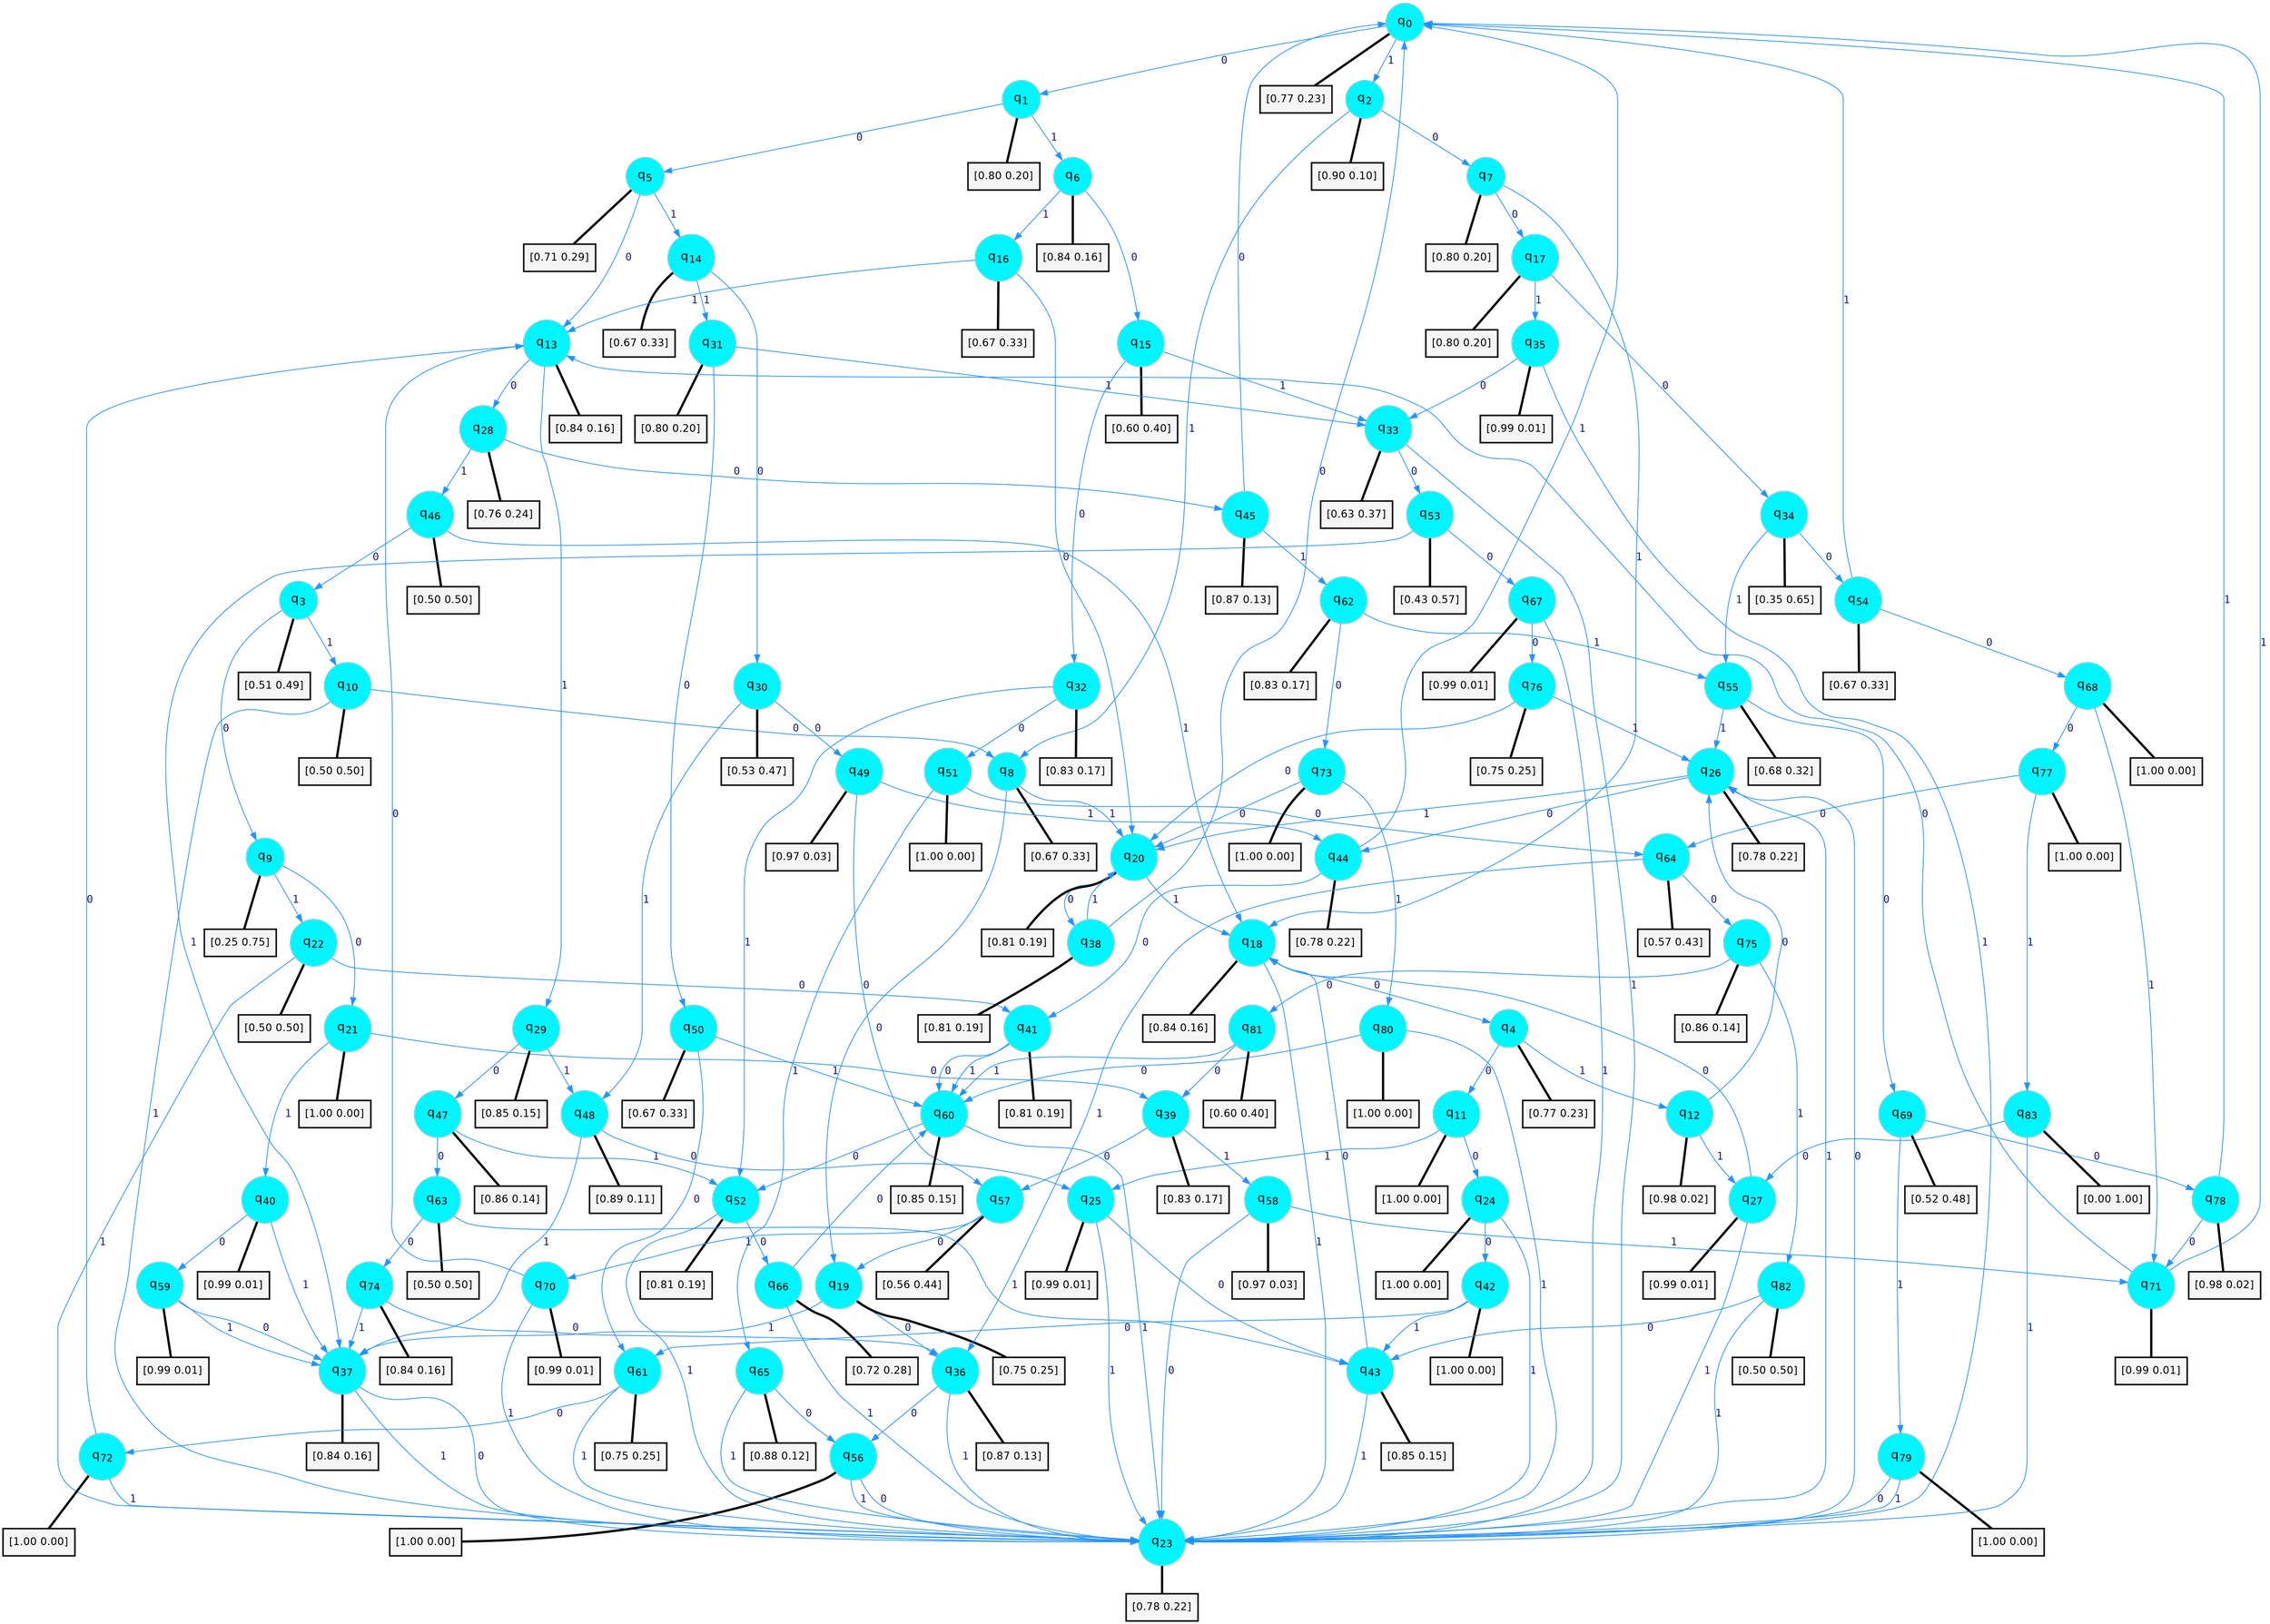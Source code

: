 digraph G {
graph [
bgcolor=transparent, dpi=300, rankdir=TD, size="40,25"];
node [
color=gray, fillcolor=turquoise1, fontcolor=black, fontname=Helvetica, fontsize=16, fontweight=bold, shape=circle, style=filled];
edge [
arrowsize=1, color=dodgerblue1, fontcolor=midnightblue, fontname=courier, fontweight=bold, penwidth=1, style=solid, weight=20];
0[label=<q<SUB>0</SUB>>];
1[label=<q<SUB>1</SUB>>];
2[label=<q<SUB>2</SUB>>];
3[label=<q<SUB>3</SUB>>];
4[label=<q<SUB>4</SUB>>];
5[label=<q<SUB>5</SUB>>];
6[label=<q<SUB>6</SUB>>];
7[label=<q<SUB>7</SUB>>];
8[label=<q<SUB>8</SUB>>];
9[label=<q<SUB>9</SUB>>];
10[label=<q<SUB>10</SUB>>];
11[label=<q<SUB>11</SUB>>];
12[label=<q<SUB>12</SUB>>];
13[label=<q<SUB>13</SUB>>];
14[label=<q<SUB>14</SUB>>];
15[label=<q<SUB>15</SUB>>];
16[label=<q<SUB>16</SUB>>];
17[label=<q<SUB>17</SUB>>];
18[label=<q<SUB>18</SUB>>];
19[label=<q<SUB>19</SUB>>];
20[label=<q<SUB>20</SUB>>];
21[label=<q<SUB>21</SUB>>];
22[label=<q<SUB>22</SUB>>];
23[label=<q<SUB>23</SUB>>];
24[label=<q<SUB>24</SUB>>];
25[label=<q<SUB>25</SUB>>];
26[label=<q<SUB>26</SUB>>];
27[label=<q<SUB>27</SUB>>];
28[label=<q<SUB>28</SUB>>];
29[label=<q<SUB>29</SUB>>];
30[label=<q<SUB>30</SUB>>];
31[label=<q<SUB>31</SUB>>];
32[label=<q<SUB>32</SUB>>];
33[label=<q<SUB>33</SUB>>];
34[label=<q<SUB>34</SUB>>];
35[label=<q<SUB>35</SUB>>];
36[label=<q<SUB>36</SUB>>];
37[label=<q<SUB>37</SUB>>];
38[label=<q<SUB>38</SUB>>];
39[label=<q<SUB>39</SUB>>];
40[label=<q<SUB>40</SUB>>];
41[label=<q<SUB>41</SUB>>];
42[label=<q<SUB>42</SUB>>];
43[label=<q<SUB>43</SUB>>];
44[label=<q<SUB>44</SUB>>];
45[label=<q<SUB>45</SUB>>];
46[label=<q<SUB>46</SUB>>];
47[label=<q<SUB>47</SUB>>];
48[label=<q<SUB>48</SUB>>];
49[label=<q<SUB>49</SUB>>];
50[label=<q<SUB>50</SUB>>];
51[label=<q<SUB>51</SUB>>];
52[label=<q<SUB>52</SUB>>];
53[label=<q<SUB>53</SUB>>];
54[label=<q<SUB>54</SUB>>];
55[label=<q<SUB>55</SUB>>];
56[label=<q<SUB>56</SUB>>];
57[label=<q<SUB>57</SUB>>];
58[label=<q<SUB>58</SUB>>];
59[label=<q<SUB>59</SUB>>];
60[label=<q<SUB>60</SUB>>];
61[label=<q<SUB>61</SUB>>];
62[label=<q<SUB>62</SUB>>];
63[label=<q<SUB>63</SUB>>];
64[label=<q<SUB>64</SUB>>];
65[label=<q<SUB>65</SUB>>];
66[label=<q<SUB>66</SUB>>];
67[label=<q<SUB>67</SUB>>];
68[label=<q<SUB>68</SUB>>];
69[label=<q<SUB>69</SUB>>];
70[label=<q<SUB>70</SUB>>];
71[label=<q<SUB>71</SUB>>];
72[label=<q<SUB>72</SUB>>];
73[label=<q<SUB>73</SUB>>];
74[label=<q<SUB>74</SUB>>];
75[label=<q<SUB>75</SUB>>];
76[label=<q<SUB>76</SUB>>];
77[label=<q<SUB>77</SUB>>];
78[label=<q<SUB>78</SUB>>];
79[label=<q<SUB>79</SUB>>];
80[label=<q<SUB>80</SUB>>];
81[label=<q<SUB>81</SUB>>];
82[label=<q<SUB>82</SUB>>];
83[label=<q<SUB>83</SUB>>];
84[label="[0.77 0.23]", shape=box,fontcolor=black, fontname=Helvetica, fontsize=14, penwidth=2, fillcolor=whitesmoke,color=black];
85[label="[0.80 0.20]", shape=box,fontcolor=black, fontname=Helvetica, fontsize=14, penwidth=2, fillcolor=whitesmoke,color=black];
86[label="[0.90 0.10]", shape=box,fontcolor=black, fontname=Helvetica, fontsize=14, penwidth=2, fillcolor=whitesmoke,color=black];
87[label="[0.51 0.49]", shape=box,fontcolor=black, fontname=Helvetica, fontsize=14, penwidth=2, fillcolor=whitesmoke,color=black];
88[label="[0.77 0.23]", shape=box,fontcolor=black, fontname=Helvetica, fontsize=14, penwidth=2, fillcolor=whitesmoke,color=black];
89[label="[0.71 0.29]", shape=box,fontcolor=black, fontname=Helvetica, fontsize=14, penwidth=2, fillcolor=whitesmoke,color=black];
90[label="[0.84 0.16]", shape=box,fontcolor=black, fontname=Helvetica, fontsize=14, penwidth=2, fillcolor=whitesmoke,color=black];
91[label="[0.80 0.20]", shape=box,fontcolor=black, fontname=Helvetica, fontsize=14, penwidth=2, fillcolor=whitesmoke,color=black];
92[label="[0.67 0.33]", shape=box,fontcolor=black, fontname=Helvetica, fontsize=14, penwidth=2, fillcolor=whitesmoke,color=black];
93[label="[0.25 0.75]", shape=box,fontcolor=black, fontname=Helvetica, fontsize=14, penwidth=2, fillcolor=whitesmoke,color=black];
94[label="[0.50 0.50]", shape=box,fontcolor=black, fontname=Helvetica, fontsize=14, penwidth=2, fillcolor=whitesmoke,color=black];
95[label="[1.00 0.00]", shape=box,fontcolor=black, fontname=Helvetica, fontsize=14, penwidth=2, fillcolor=whitesmoke,color=black];
96[label="[0.98 0.02]", shape=box,fontcolor=black, fontname=Helvetica, fontsize=14, penwidth=2, fillcolor=whitesmoke,color=black];
97[label="[0.84 0.16]", shape=box,fontcolor=black, fontname=Helvetica, fontsize=14, penwidth=2, fillcolor=whitesmoke,color=black];
98[label="[0.67 0.33]", shape=box,fontcolor=black, fontname=Helvetica, fontsize=14, penwidth=2, fillcolor=whitesmoke,color=black];
99[label="[0.60 0.40]", shape=box,fontcolor=black, fontname=Helvetica, fontsize=14, penwidth=2, fillcolor=whitesmoke,color=black];
100[label="[0.67 0.33]", shape=box,fontcolor=black, fontname=Helvetica, fontsize=14, penwidth=2, fillcolor=whitesmoke,color=black];
101[label="[0.80 0.20]", shape=box,fontcolor=black, fontname=Helvetica, fontsize=14, penwidth=2, fillcolor=whitesmoke,color=black];
102[label="[0.84 0.16]", shape=box,fontcolor=black, fontname=Helvetica, fontsize=14, penwidth=2, fillcolor=whitesmoke,color=black];
103[label="[0.75 0.25]", shape=box,fontcolor=black, fontname=Helvetica, fontsize=14, penwidth=2, fillcolor=whitesmoke,color=black];
104[label="[0.81 0.19]", shape=box,fontcolor=black, fontname=Helvetica, fontsize=14, penwidth=2, fillcolor=whitesmoke,color=black];
105[label="[1.00 0.00]", shape=box,fontcolor=black, fontname=Helvetica, fontsize=14, penwidth=2, fillcolor=whitesmoke,color=black];
106[label="[0.50 0.50]", shape=box,fontcolor=black, fontname=Helvetica, fontsize=14, penwidth=2, fillcolor=whitesmoke,color=black];
107[label="[0.78 0.22]", shape=box,fontcolor=black, fontname=Helvetica, fontsize=14, penwidth=2, fillcolor=whitesmoke,color=black];
108[label="[1.00 0.00]", shape=box,fontcolor=black, fontname=Helvetica, fontsize=14, penwidth=2, fillcolor=whitesmoke,color=black];
109[label="[0.99 0.01]", shape=box,fontcolor=black, fontname=Helvetica, fontsize=14, penwidth=2, fillcolor=whitesmoke,color=black];
110[label="[0.78 0.22]", shape=box,fontcolor=black, fontname=Helvetica, fontsize=14, penwidth=2, fillcolor=whitesmoke,color=black];
111[label="[0.99 0.01]", shape=box,fontcolor=black, fontname=Helvetica, fontsize=14, penwidth=2, fillcolor=whitesmoke,color=black];
112[label="[0.76 0.24]", shape=box,fontcolor=black, fontname=Helvetica, fontsize=14, penwidth=2, fillcolor=whitesmoke,color=black];
113[label="[0.85 0.15]", shape=box,fontcolor=black, fontname=Helvetica, fontsize=14, penwidth=2, fillcolor=whitesmoke,color=black];
114[label="[0.53 0.47]", shape=box,fontcolor=black, fontname=Helvetica, fontsize=14, penwidth=2, fillcolor=whitesmoke,color=black];
115[label="[0.80 0.20]", shape=box,fontcolor=black, fontname=Helvetica, fontsize=14, penwidth=2, fillcolor=whitesmoke,color=black];
116[label="[0.83 0.17]", shape=box,fontcolor=black, fontname=Helvetica, fontsize=14, penwidth=2, fillcolor=whitesmoke,color=black];
117[label="[0.63 0.37]", shape=box,fontcolor=black, fontname=Helvetica, fontsize=14, penwidth=2, fillcolor=whitesmoke,color=black];
118[label="[0.35 0.65]", shape=box,fontcolor=black, fontname=Helvetica, fontsize=14, penwidth=2, fillcolor=whitesmoke,color=black];
119[label="[0.99 0.01]", shape=box,fontcolor=black, fontname=Helvetica, fontsize=14, penwidth=2, fillcolor=whitesmoke,color=black];
120[label="[0.87 0.13]", shape=box,fontcolor=black, fontname=Helvetica, fontsize=14, penwidth=2, fillcolor=whitesmoke,color=black];
121[label="[0.84 0.16]", shape=box,fontcolor=black, fontname=Helvetica, fontsize=14, penwidth=2, fillcolor=whitesmoke,color=black];
122[label="[0.81 0.19]", shape=box,fontcolor=black, fontname=Helvetica, fontsize=14, penwidth=2, fillcolor=whitesmoke,color=black];
123[label="[0.83 0.17]", shape=box,fontcolor=black, fontname=Helvetica, fontsize=14, penwidth=2, fillcolor=whitesmoke,color=black];
124[label="[0.99 0.01]", shape=box,fontcolor=black, fontname=Helvetica, fontsize=14, penwidth=2, fillcolor=whitesmoke,color=black];
125[label="[0.81 0.19]", shape=box,fontcolor=black, fontname=Helvetica, fontsize=14, penwidth=2, fillcolor=whitesmoke,color=black];
126[label="[1.00 0.00]", shape=box,fontcolor=black, fontname=Helvetica, fontsize=14, penwidth=2, fillcolor=whitesmoke,color=black];
127[label="[0.85 0.15]", shape=box,fontcolor=black, fontname=Helvetica, fontsize=14, penwidth=2, fillcolor=whitesmoke,color=black];
128[label="[0.78 0.22]", shape=box,fontcolor=black, fontname=Helvetica, fontsize=14, penwidth=2, fillcolor=whitesmoke,color=black];
129[label="[0.87 0.13]", shape=box,fontcolor=black, fontname=Helvetica, fontsize=14, penwidth=2, fillcolor=whitesmoke,color=black];
130[label="[0.50 0.50]", shape=box,fontcolor=black, fontname=Helvetica, fontsize=14, penwidth=2, fillcolor=whitesmoke,color=black];
131[label="[0.86 0.14]", shape=box,fontcolor=black, fontname=Helvetica, fontsize=14, penwidth=2, fillcolor=whitesmoke,color=black];
132[label="[0.89 0.11]", shape=box,fontcolor=black, fontname=Helvetica, fontsize=14, penwidth=2, fillcolor=whitesmoke,color=black];
133[label="[0.97 0.03]", shape=box,fontcolor=black, fontname=Helvetica, fontsize=14, penwidth=2, fillcolor=whitesmoke,color=black];
134[label="[0.67 0.33]", shape=box,fontcolor=black, fontname=Helvetica, fontsize=14, penwidth=2, fillcolor=whitesmoke,color=black];
135[label="[1.00 0.00]", shape=box,fontcolor=black, fontname=Helvetica, fontsize=14, penwidth=2, fillcolor=whitesmoke,color=black];
136[label="[0.81 0.19]", shape=box,fontcolor=black, fontname=Helvetica, fontsize=14, penwidth=2, fillcolor=whitesmoke,color=black];
137[label="[0.43 0.57]", shape=box,fontcolor=black, fontname=Helvetica, fontsize=14, penwidth=2, fillcolor=whitesmoke,color=black];
138[label="[0.67 0.33]", shape=box,fontcolor=black, fontname=Helvetica, fontsize=14, penwidth=2, fillcolor=whitesmoke,color=black];
139[label="[0.68 0.32]", shape=box,fontcolor=black, fontname=Helvetica, fontsize=14, penwidth=2, fillcolor=whitesmoke,color=black];
140[label="[1.00 0.00]", shape=box,fontcolor=black, fontname=Helvetica, fontsize=14, penwidth=2, fillcolor=whitesmoke,color=black];
141[label="[0.56 0.44]", shape=box,fontcolor=black, fontname=Helvetica, fontsize=14, penwidth=2, fillcolor=whitesmoke,color=black];
142[label="[0.97 0.03]", shape=box,fontcolor=black, fontname=Helvetica, fontsize=14, penwidth=2, fillcolor=whitesmoke,color=black];
143[label="[0.99 0.01]", shape=box,fontcolor=black, fontname=Helvetica, fontsize=14, penwidth=2, fillcolor=whitesmoke,color=black];
144[label="[0.85 0.15]", shape=box,fontcolor=black, fontname=Helvetica, fontsize=14, penwidth=2, fillcolor=whitesmoke,color=black];
145[label="[0.75 0.25]", shape=box,fontcolor=black, fontname=Helvetica, fontsize=14, penwidth=2, fillcolor=whitesmoke,color=black];
146[label="[0.83 0.17]", shape=box,fontcolor=black, fontname=Helvetica, fontsize=14, penwidth=2, fillcolor=whitesmoke,color=black];
147[label="[0.50 0.50]", shape=box,fontcolor=black, fontname=Helvetica, fontsize=14, penwidth=2, fillcolor=whitesmoke,color=black];
148[label="[0.57 0.43]", shape=box,fontcolor=black, fontname=Helvetica, fontsize=14, penwidth=2, fillcolor=whitesmoke,color=black];
149[label="[0.88 0.12]", shape=box,fontcolor=black, fontname=Helvetica, fontsize=14, penwidth=2, fillcolor=whitesmoke,color=black];
150[label="[0.72 0.28]", shape=box,fontcolor=black, fontname=Helvetica, fontsize=14, penwidth=2, fillcolor=whitesmoke,color=black];
151[label="[0.99 0.01]", shape=box,fontcolor=black, fontname=Helvetica, fontsize=14, penwidth=2, fillcolor=whitesmoke,color=black];
152[label="[1.00 0.00]", shape=box,fontcolor=black, fontname=Helvetica, fontsize=14, penwidth=2, fillcolor=whitesmoke,color=black];
153[label="[0.52 0.48]", shape=box,fontcolor=black, fontname=Helvetica, fontsize=14, penwidth=2, fillcolor=whitesmoke,color=black];
154[label="[0.99 0.01]", shape=box,fontcolor=black, fontname=Helvetica, fontsize=14, penwidth=2, fillcolor=whitesmoke,color=black];
155[label="[0.99 0.01]", shape=box,fontcolor=black, fontname=Helvetica, fontsize=14, penwidth=2, fillcolor=whitesmoke,color=black];
156[label="[1.00 0.00]", shape=box,fontcolor=black, fontname=Helvetica, fontsize=14, penwidth=2, fillcolor=whitesmoke,color=black];
157[label="[1.00 0.00]", shape=box,fontcolor=black, fontname=Helvetica, fontsize=14, penwidth=2, fillcolor=whitesmoke,color=black];
158[label="[0.84 0.16]", shape=box,fontcolor=black, fontname=Helvetica, fontsize=14, penwidth=2, fillcolor=whitesmoke,color=black];
159[label="[0.86 0.14]", shape=box,fontcolor=black, fontname=Helvetica, fontsize=14, penwidth=2, fillcolor=whitesmoke,color=black];
160[label="[0.75 0.25]", shape=box,fontcolor=black, fontname=Helvetica, fontsize=14, penwidth=2, fillcolor=whitesmoke,color=black];
161[label="[1.00 0.00]", shape=box,fontcolor=black, fontname=Helvetica, fontsize=14, penwidth=2, fillcolor=whitesmoke,color=black];
162[label="[0.98 0.02]", shape=box,fontcolor=black, fontname=Helvetica, fontsize=14, penwidth=2, fillcolor=whitesmoke,color=black];
163[label="[1.00 0.00]", shape=box,fontcolor=black, fontname=Helvetica, fontsize=14, penwidth=2, fillcolor=whitesmoke,color=black];
164[label="[1.00 0.00]", shape=box,fontcolor=black, fontname=Helvetica, fontsize=14, penwidth=2, fillcolor=whitesmoke,color=black];
165[label="[0.60 0.40]", shape=box,fontcolor=black, fontname=Helvetica, fontsize=14, penwidth=2, fillcolor=whitesmoke,color=black];
166[label="[0.50 0.50]", shape=box,fontcolor=black, fontname=Helvetica, fontsize=14, penwidth=2, fillcolor=whitesmoke,color=black];
167[label="[0.00 1.00]", shape=box,fontcolor=black, fontname=Helvetica, fontsize=14, penwidth=2, fillcolor=whitesmoke,color=black];
0->1 [label=0];
0->2 [label=1];
0->84 [arrowhead=none, penwidth=3,color=black];
1->5 [label=0];
1->6 [label=1];
1->85 [arrowhead=none, penwidth=3,color=black];
2->7 [label=0];
2->8 [label=1];
2->86 [arrowhead=none, penwidth=3,color=black];
3->9 [label=0];
3->10 [label=1];
3->87 [arrowhead=none, penwidth=3,color=black];
4->11 [label=0];
4->12 [label=1];
4->88 [arrowhead=none, penwidth=3,color=black];
5->13 [label=0];
5->14 [label=1];
5->89 [arrowhead=none, penwidth=3,color=black];
6->15 [label=0];
6->16 [label=1];
6->90 [arrowhead=none, penwidth=3,color=black];
7->17 [label=0];
7->18 [label=1];
7->91 [arrowhead=none, penwidth=3,color=black];
8->19 [label=0];
8->20 [label=1];
8->92 [arrowhead=none, penwidth=3,color=black];
9->21 [label=0];
9->22 [label=1];
9->93 [arrowhead=none, penwidth=3,color=black];
10->8 [label=0];
10->23 [label=1];
10->94 [arrowhead=none, penwidth=3,color=black];
11->24 [label=0];
11->25 [label=1];
11->95 [arrowhead=none, penwidth=3,color=black];
12->26 [label=0];
12->27 [label=1];
12->96 [arrowhead=none, penwidth=3,color=black];
13->28 [label=0];
13->29 [label=1];
13->97 [arrowhead=none, penwidth=3,color=black];
14->30 [label=0];
14->31 [label=1];
14->98 [arrowhead=none, penwidth=3,color=black];
15->32 [label=0];
15->33 [label=1];
15->99 [arrowhead=none, penwidth=3,color=black];
16->20 [label=0];
16->13 [label=1];
16->100 [arrowhead=none, penwidth=3,color=black];
17->34 [label=0];
17->35 [label=1];
17->101 [arrowhead=none, penwidth=3,color=black];
18->4 [label=0];
18->23 [label=1];
18->102 [arrowhead=none, penwidth=3,color=black];
19->36 [label=0];
19->37 [label=1];
19->103 [arrowhead=none, penwidth=3,color=black];
20->38 [label=0];
20->18 [label=1];
20->104 [arrowhead=none, penwidth=3,color=black];
21->39 [label=0];
21->40 [label=1];
21->105 [arrowhead=none, penwidth=3,color=black];
22->41 [label=0];
22->23 [label=1];
22->106 [arrowhead=none, penwidth=3,color=black];
23->26 [label=0];
23->26 [label=1];
23->107 [arrowhead=none, penwidth=3,color=black];
24->42 [label=0];
24->23 [label=1];
24->108 [arrowhead=none, penwidth=3,color=black];
25->43 [label=0];
25->23 [label=1];
25->109 [arrowhead=none, penwidth=3,color=black];
26->44 [label=0];
26->20 [label=1];
26->110 [arrowhead=none, penwidth=3,color=black];
27->18 [label=0];
27->23 [label=1];
27->111 [arrowhead=none, penwidth=3,color=black];
28->45 [label=0];
28->46 [label=1];
28->112 [arrowhead=none, penwidth=3,color=black];
29->47 [label=0];
29->48 [label=1];
29->113 [arrowhead=none, penwidth=3,color=black];
30->49 [label=0];
30->48 [label=1];
30->114 [arrowhead=none, penwidth=3,color=black];
31->50 [label=0];
31->33 [label=1];
31->115 [arrowhead=none, penwidth=3,color=black];
32->51 [label=0];
32->52 [label=1];
32->116 [arrowhead=none, penwidth=3,color=black];
33->53 [label=0];
33->23 [label=1];
33->117 [arrowhead=none, penwidth=3,color=black];
34->54 [label=0];
34->55 [label=1];
34->118 [arrowhead=none, penwidth=3,color=black];
35->33 [label=0];
35->23 [label=1];
35->119 [arrowhead=none, penwidth=3,color=black];
36->56 [label=0];
36->23 [label=1];
36->120 [arrowhead=none, penwidth=3,color=black];
37->23 [label=0];
37->23 [label=1];
37->121 [arrowhead=none, penwidth=3,color=black];
38->0 [label=0];
38->20 [label=1];
38->122 [arrowhead=none, penwidth=3,color=black];
39->57 [label=0];
39->58 [label=1];
39->123 [arrowhead=none, penwidth=3,color=black];
40->59 [label=0];
40->37 [label=1];
40->124 [arrowhead=none, penwidth=3,color=black];
41->60 [label=0];
41->60 [label=1];
41->125 [arrowhead=none, penwidth=3,color=black];
42->61 [label=0];
42->43 [label=1];
42->126 [arrowhead=none, penwidth=3,color=black];
43->18 [label=0];
43->23 [label=1];
43->127 [arrowhead=none, penwidth=3,color=black];
44->41 [label=0];
44->0 [label=1];
44->128 [arrowhead=none, penwidth=3,color=black];
45->0 [label=0];
45->62 [label=1];
45->129 [arrowhead=none, penwidth=3,color=black];
46->3 [label=0];
46->18 [label=1];
46->130 [arrowhead=none, penwidth=3,color=black];
47->63 [label=0];
47->52 [label=1];
47->131 [arrowhead=none, penwidth=3,color=black];
48->25 [label=0];
48->37 [label=1];
48->132 [arrowhead=none, penwidth=3,color=black];
49->57 [label=0];
49->44 [label=1];
49->133 [arrowhead=none, penwidth=3,color=black];
50->61 [label=0];
50->60 [label=1];
50->134 [arrowhead=none, penwidth=3,color=black];
51->64 [label=0];
51->65 [label=1];
51->135 [arrowhead=none, penwidth=3,color=black];
52->66 [label=0];
52->23 [label=1];
52->136 [arrowhead=none, penwidth=3,color=black];
53->67 [label=0];
53->37 [label=1];
53->137 [arrowhead=none, penwidth=3,color=black];
54->68 [label=0];
54->0 [label=1];
54->138 [arrowhead=none, penwidth=3,color=black];
55->69 [label=0];
55->26 [label=1];
55->139 [arrowhead=none, penwidth=3,color=black];
56->23 [label=0];
56->23 [label=1];
56->140 [arrowhead=none, penwidth=3,color=black];
57->19 [label=0];
57->70 [label=1];
57->141 [arrowhead=none, penwidth=3,color=black];
58->23 [label=0];
58->71 [label=1];
58->142 [arrowhead=none, penwidth=3,color=black];
59->37 [label=0];
59->37 [label=1];
59->143 [arrowhead=none, penwidth=3,color=black];
60->52 [label=0];
60->23 [label=1];
60->144 [arrowhead=none, penwidth=3,color=black];
61->72 [label=0];
61->23 [label=1];
61->145 [arrowhead=none, penwidth=3,color=black];
62->73 [label=0];
62->55 [label=1];
62->146 [arrowhead=none, penwidth=3,color=black];
63->74 [label=0];
63->43 [label=1];
63->147 [arrowhead=none, penwidth=3,color=black];
64->75 [label=0];
64->36 [label=1];
64->148 [arrowhead=none, penwidth=3,color=black];
65->56 [label=0];
65->23 [label=1];
65->149 [arrowhead=none, penwidth=3,color=black];
66->60 [label=0];
66->23 [label=1];
66->150 [arrowhead=none, penwidth=3,color=black];
67->76 [label=0];
67->23 [label=1];
67->151 [arrowhead=none, penwidth=3,color=black];
68->77 [label=0];
68->71 [label=1];
68->152 [arrowhead=none, penwidth=3,color=black];
69->78 [label=0];
69->79 [label=1];
69->153 [arrowhead=none, penwidth=3,color=black];
70->13 [label=0];
70->23 [label=1];
70->154 [arrowhead=none, penwidth=3,color=black];
71->13 [label=0];
71->0 [label=1];
71->155 [arrowhead=none, penwidth=3,color=black];
72->13 [label=0];
72->23 [label=1];
72->156 [arrowhead=none, penwidth=3,color=black];
73->20 [label=0];
73->80 [label=1];
73->157 [arrowhead=none, penwidth=3,color=black];
74->36 [label=0];
74->37 [label=1];
74->158 [arrowhead=none, penwidth=3,color=black];
75->81 [label=0];
75->82 [label=1];
75->159 [arrowhead=none, penwidth=3,color=black];
76->20 [label=0];
76->26 [label=1];
76->160 [arrowhead=none, penwidth=3,color=black];
77->64 [label=0];
77->83 [label=1];
77->161 [arrowhead=none, penwidth=3,color=black];
78->71 [label=0];
78->0 [label=1];
78->162 [arrowhead=none, penwidth=3,color=black];
79->23 [label=0];
79->23 [label=1];
79->163 [arrowhead=none, penwidth=3,color=black];
80->60 [label=0];
80->23 [label=1];
80->164 [arrowhead=none, penwidth=3,color=black];
81->39 [label=0];
81->60 [label=1];
81->165 [arrowhead=none, penwidth=3,color=black];
82->43 [label=0];
82->23 [label=1];
82->166 [arrowhead=none, penwidth=3,color=black];
83->27 [label=0];
83->23 [label=1];
83->167 [arrowhead=none, penwidth=3,color=black];
}
